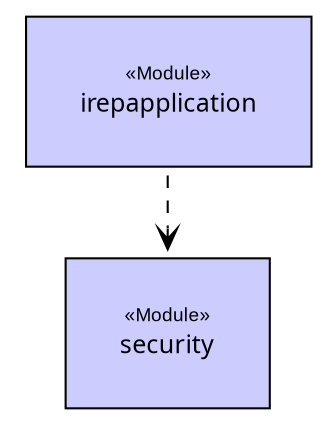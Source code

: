 
	
digraph G {             
	fontsize = 10        
	node [                          
		fontsize = 10                
		fontname="arial"
		shape=plaintext
	     ]        
	     
	edge [                            
		fontsize = 10        
	     ]        
	
	
	
		irepapplication [label=<<table border="0" cellborder="1" cellspacing="0" cellpadding="20" port="p" bgcolor="#CCCCFF">
		<tr><td>
			<table border="0" cellspacing="1" cellpadding="1">
				<tr><td> &laquo;Module&raquo; </td></tr>
				<tr><td><font face="arialbd"  point-size="12.0"> irepapplication </font></td></tr>
			</table>
		</td></tr>	
		</table>>, fontname="arial", fontcolor="black", fontsize=9.0];
	

	
		security [label=<<table border="0" cellborder="1" cellspacing="0" cellpadding="20" port="p" bgcolor="#CCCCFF">
		<tr><td>
			<table border="0" cellspacing="1" cellpadding="1">
				<tr><td> &laquo;Module&raquo; </td></tr>
				<tr><td><font face="arialbd"  point-size="12.0"> security </font></td></tr>
			</table>
		</td></tr>	
		</table>>, fontname="arial", fontcolor="black", fontsize=9.0];
	

	
		
	
		edge [arrowtail="none" arrowhead = "open" headlabel = "" taillabel = "" style = "dashed"]
		irepapplication -> security


	

	
	
	}
	
